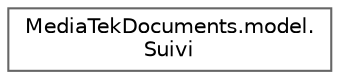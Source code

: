 digraph "Graphical Class Hierarchy"
{
 // LATEX_PDF_SIZE
  bgcolor="transparent";
  edge [fontname=Helvetica,fontsize=10,labelfontname=Helvetica,labelfontsize=10];
  node [fontname=Helvetica,fontsize=10,shape=box,height=0.2,width=0.4];
  rankdir="LR";
  Node0 [id="Node000000",label="MediaTekDocuments.model.\lSuivi",height=0.2,width=0.4,color="grey40", fillcolor="white", style="filled",URL="$class_media_tek_documents_1_1model_1_1_suivi.html",tooltip=" "];
}
